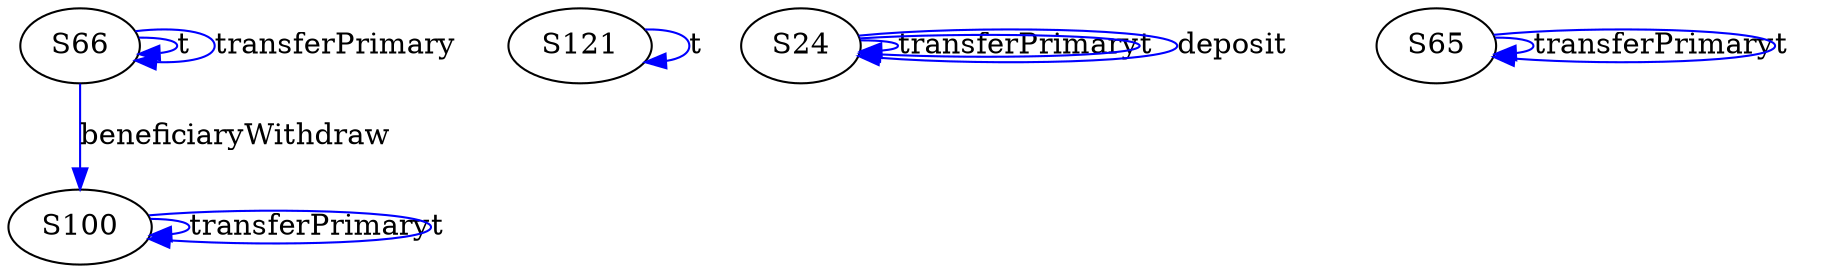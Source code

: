 digraph {

S66->S66 [label="t", style="", color="blue"]
S121->S121 [label="t", style="", color="blue"]
S24->S24 [label="transferPrimary", style="", color="blue"]
S100->S100 [label="transferPrimary", style="", color="blue"]
S66->S100 [label="beneficiaryWithdraw", style="", color="blue"]
S65->S65 [label="transferPrimary", style="", color="blue"]
S24->S24 [label="t", style="", color="blue"]
S66->S66 [label="transferPrimary", style="", color="blue"]
S24->S24 [label="deposit", style="", color="blue"]
S100->S100 [label="t", style="", color="blue"]
S65->S65 [label="t", style="", color="blue"]
}